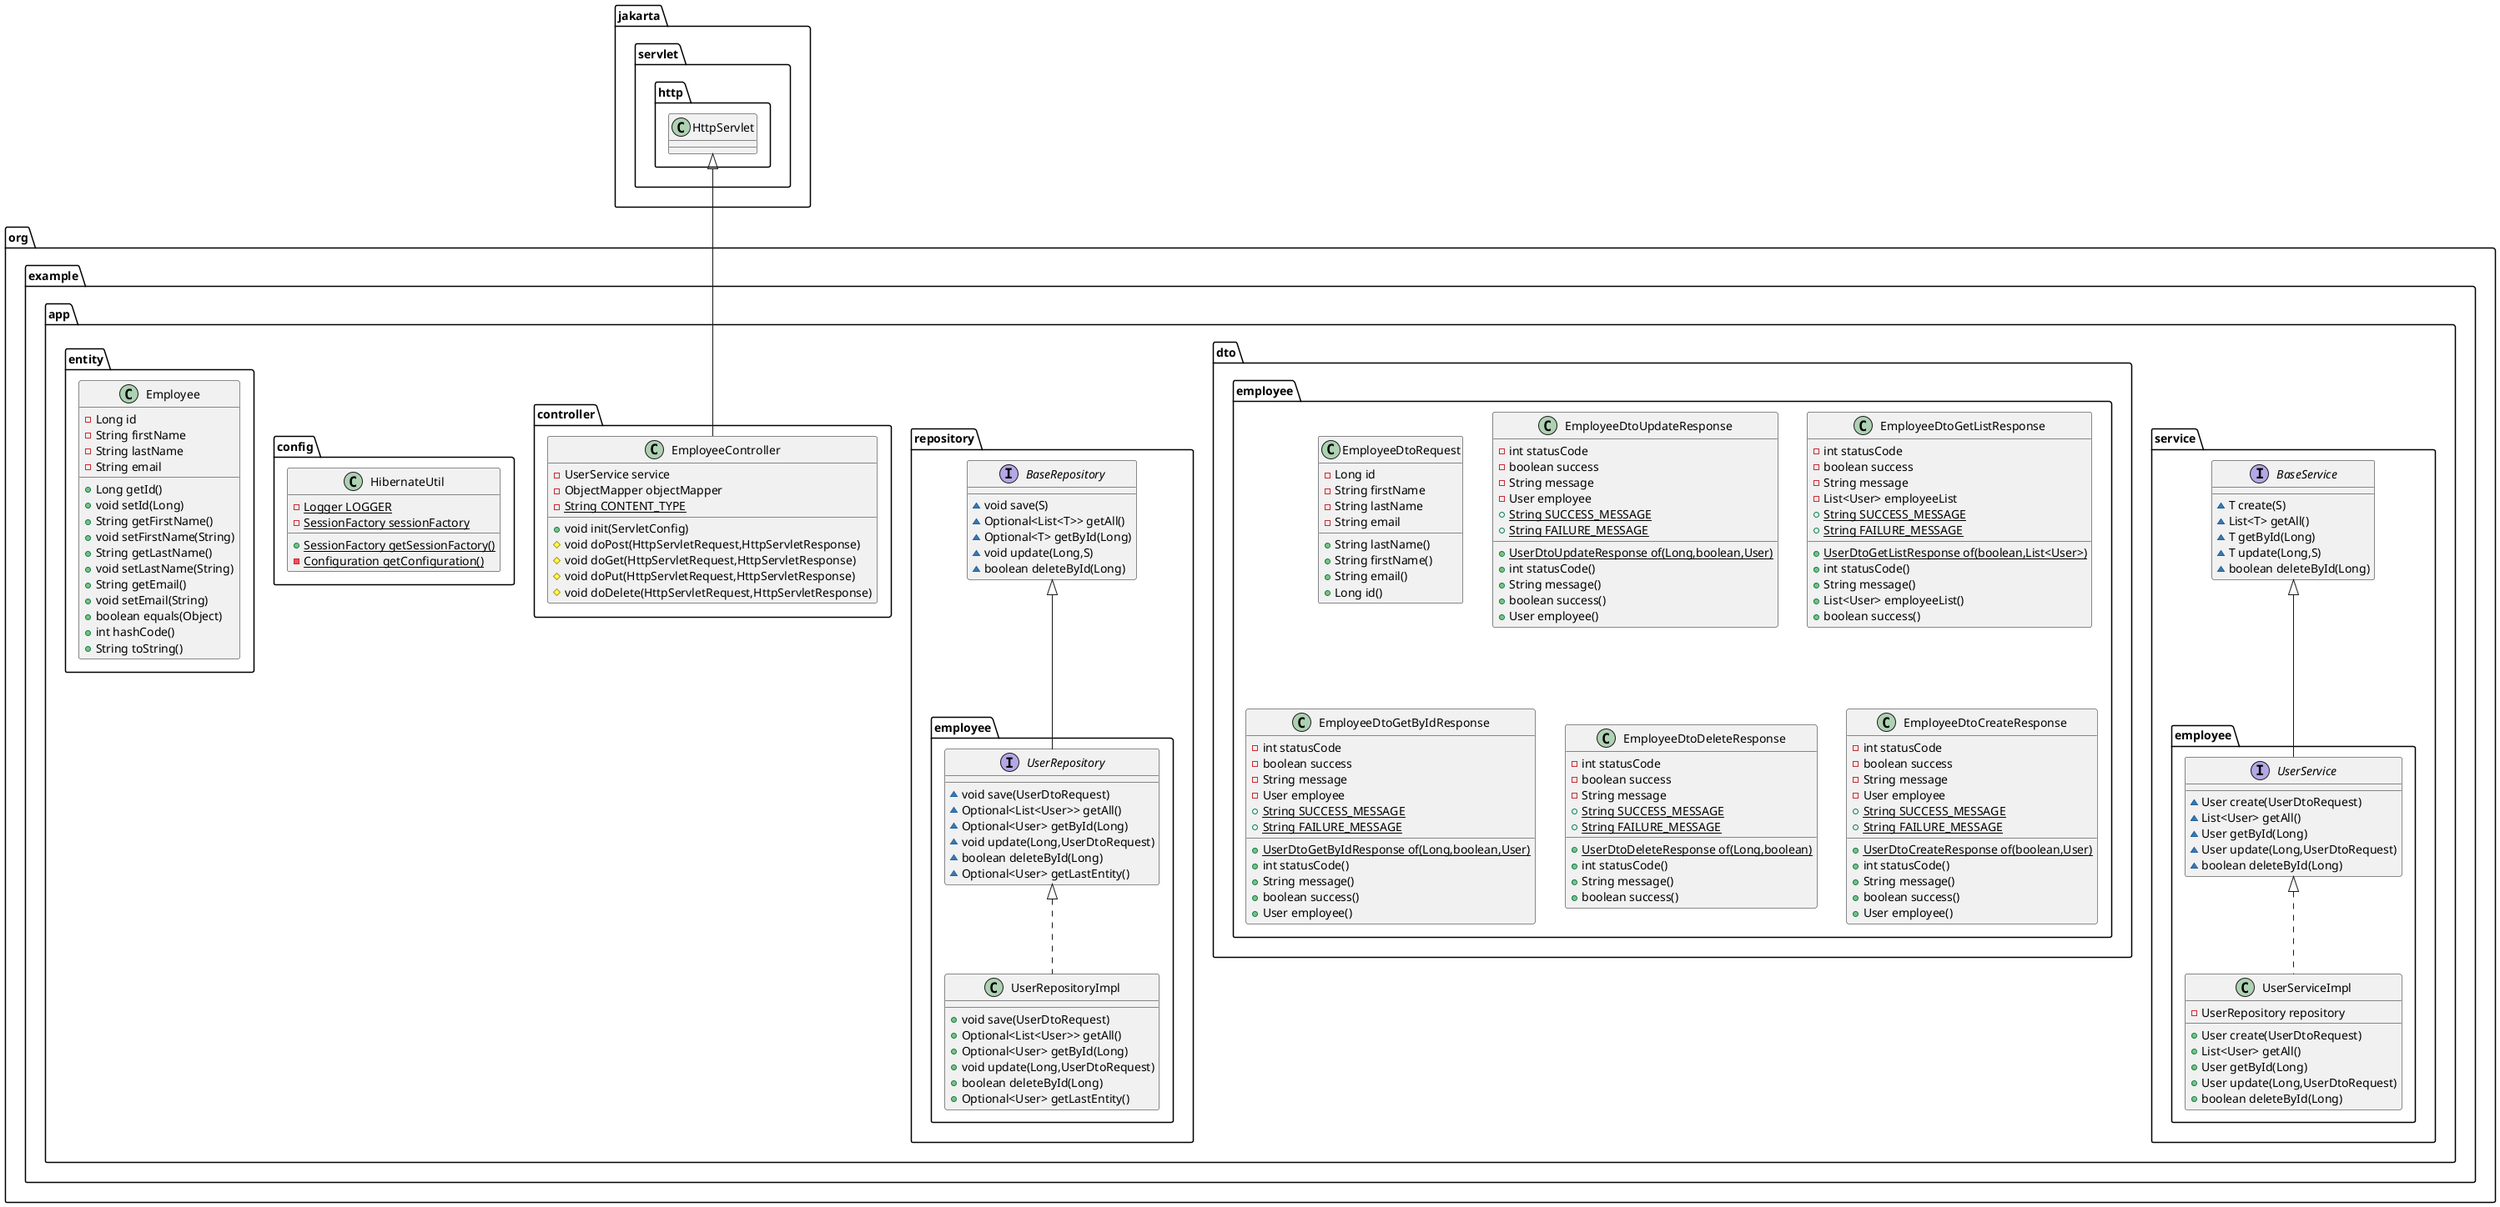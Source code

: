 @startuml
interface org.example.app.service.BaseService {
~ T create(S)
~ List<T> getAll()
~ T getById(Long)
~ T update(Long,S)
~ boolean deleteById(Long)
}

class org.example.app.dto.employee.EmployeeDtoRequest {
- Long id
- String firstName
- String lastName
- String email
+ String lastName()
+ String firstName()
+ String email()
+ Long id()
}


interface org.example.app.repository.employee.UserRepository {
~ void save(UserDtoRequest)
~ Optional<List<User>> getAll()
~ Optional<User> getById(Long)
~ void update(Long,UserDtoRequest)
~ boolean deleteById(Long)
~ Optional<User> getLastEntity()
}

interface org.example.app.repository.BaseRepository {
~ void save(S)
~ Optional<List<T>> getAll()
~ Optional<T> getById(Long)
~ void update(Long,S)
~ boolean deleteById(Long)
}

class org.example.app.controller.EmployeeController {
- UserService service
- ObjectMapper objectMapper
- {static} String CONTENT_TYPE
+ void init(ServletConfig)
# void doPost(HttpServletRequest,HttpServletResponse)
# void doGet(HttpServletRequest,HttpServletResponse)
# void doPut(HttpServletRequest,HttpServletResponse)
# void doDelete(HttpServletRequest,HttpServletResponse)
}


class org.example.app.service.employee.UserServiceImpl {
- UserRepository repository
+ User create(UserDtoRequest)
+ List<User> getAll()
+ User getById(Long)
+ User update(Long,UserDtoRequest)
+ boolean deleteById(Long)
}


class org.example.app.config.HibernateUtil {
- {static} Logger LOGGER
- {static} SessionFactory sessionFactory
+ {static} SessionFactory getSessionFactory()
- {static} Configuration getConfiguration()
}


interface org.example.app.service.employee.UserService {
~ User create(UserDtoRequest)
~ List<User> getAll()
~ User getById(Long)
~ User update(Long,UserDtoRequest)
~ boolean deleteById(Long)
}

class org.example.app.repository.employee.UserRepositoryImpl {
+ void save(UserDtoRequest)
+ Optional<List<User>> getAll()
+ Optional<User> getById(Long)
+ void update(Long,UserDtoRequest)
+ boolean deleteById(Long)
+ Optional<User> getLastEntity()
}

class org.example.app.dto.employee.EmployeeDtoUpdateResponse {
- int statusCode
- boolean success
- String message
- User employee
+ {static} String SUCCESS_MESSAGE
+ {static} String FAILURE_MESSAGE
+ {static} UserDtoUpdateResponse of(Long,boolean,User)
+ int statusCode()
+ String message()
+ boolean success()
+ User employee()
}


class org.example.app.dto.employee.EmployeeDtoGetListResponse {
- int statusCode
- boolean success
- String message
- List<User> employeeList
+ {static} String SUCCESS_MESSAGE
+ {static} String FAILURE_MESSAGE
+ {static} UserDtoGetListResponse of(boolean,List<User>)
+ int statusCode()
+ String message()
+ List<User> employeeList()
+ boolean success()
}


class org.example.app.dto.employee.EmployeeDtoGetByIdResponse {
- int statusCode
- boolean success
- String message
- User employee
+ {static} String SUCCESS_MESSAGE
+ {static} String FAILURE_MESSAGE
+ {static} UserDtoGetByIdResponse of(Long,boolean,User)
+ int statusCode()
+ String message()
+ boolean success()
+ User employee()
}


class org.example.app.dto.employee.EmployeeDtoDeleteResponse {
- int statusCode
- boolean success
- String message
+ {static} String SUCCESS_MESSAGE
+ {static} String FAILURE_MESSAGE
+ {static} UserDtoDeleteResponse of(Long,boolean)
+ int statusCode()
+ String message()
+ boolean success()
}


class org.example.app.dto.employee.EmployeeDtoCreateResponse {
- int statusCode
- boolean success
- String message
- User employee
+ {static} String SUCCESS_MESSAGE
+ {static} String FAILURE_MESSAGE
+ {static} UserDtoCreateResponse of(boolean,User)
+ int statusCode()
+ String message()
+ boolean success()
+ User employee()
}


class org.example.app.entity.Employee {
- Long id
- String firstName
- String lastName
- String email
+ Long getId()
+ void setId(Long)
+ String getFirstName()
+ void setFirstName(String)
+ String getLastName()
+ void setLastName(String)
+ String getEmail()
+ void setEmail(String)
+ boolean equals(Object)
+ int hashCode()
+ String toString()
}




org.example.app.repository.BaseRepository <|-- org.example.app.repository.employee.UserRepository
jakarta.servlet.http.HttpServlet <|-- org.example.app.controller.EmployeeController
org.example.app.service.employee.UserService <|.. org.example.app.service.employee.UserServiceImpl
org.example.app.service.BaseService <|-- org.example.app.service.employee.UserService
org.example.app.repository.employee.UserRepository <|.. org.example.app.repository.employee.UserRepositoryImpl
@enduml